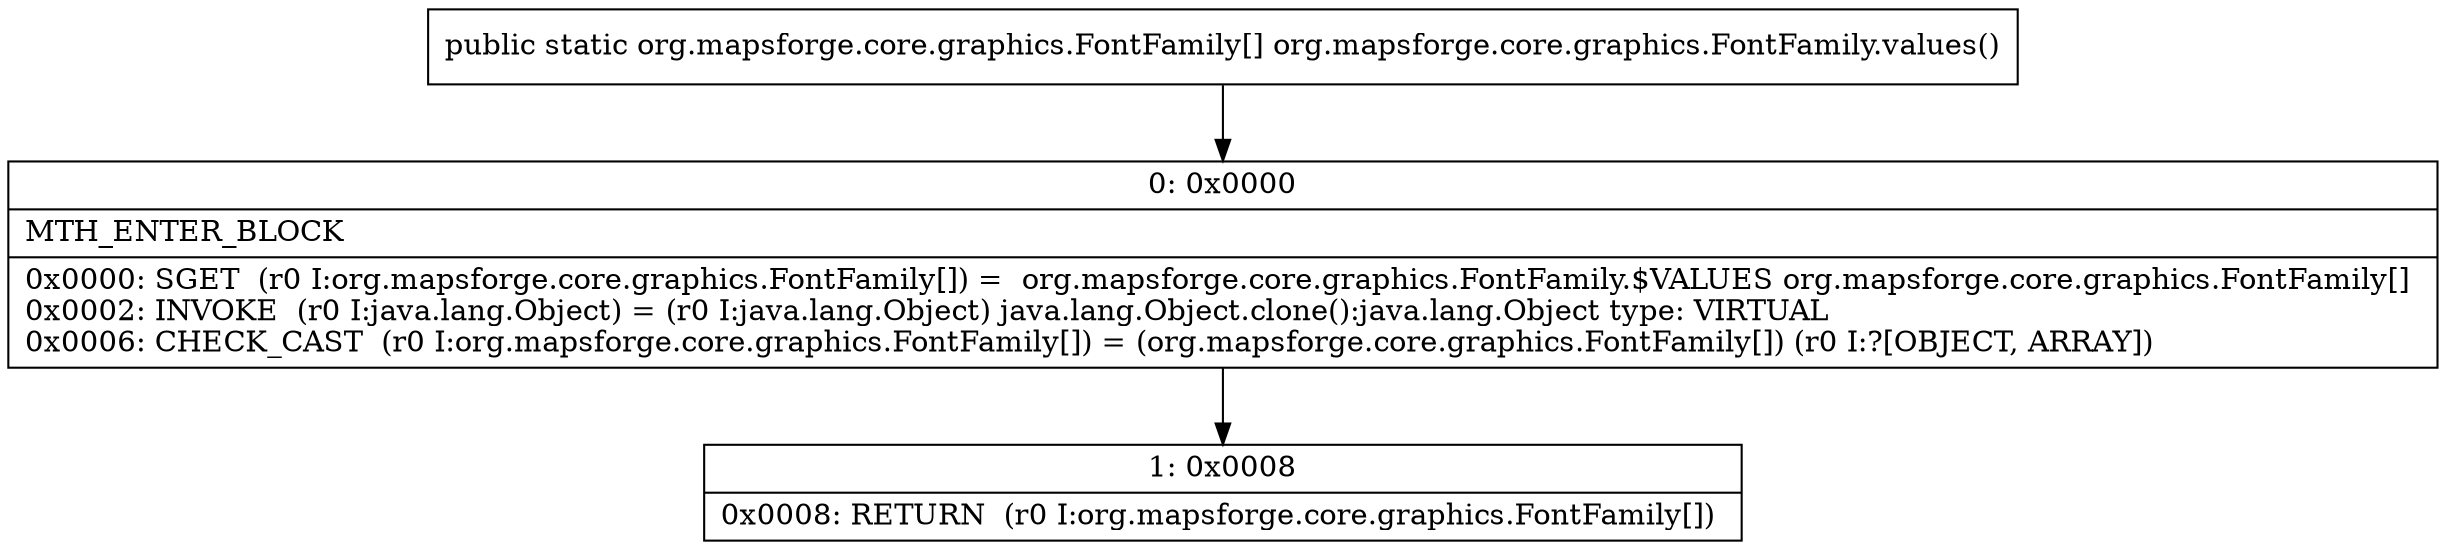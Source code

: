 digraph "CFG fororg.mapsforge.core.graphics.FontFamily.values()[Lorg\/mapsforge\/core\/graphics\/FontFamily;" {
Node_0 [shape=record,label="{0\:\ 0x0000|MTH_ENTER_BLOCK\l|0x0000: SGET  (r0 I:org.mapsforge.core.graphics.FontFamily[]) =  org.mapsforge.core.graphics.FontFamily.$VALUES org.mapsforge.core.graphics.FontFamily[] \l0x0002: INVOKE  (r0 I:java.lang.Object) = (r0 I:java.lang.Object) java.lang.Object.clone():java.lang.Object type: VIRTUAL \l0x0006: CHECK_CAST  (r0 I:org.mapsforge.core.graphics.FontFamily[]) = (org.mapsforge.core.graphics.FontFamily[]) (r0 I:?[OBJECT, ARRAY]) \l}"];
Node_1 [shape=record,label="{1\:\ 0x0008|0x0008: RETURN  (r0 I:org.mapsforge.core.graphics.FontFamily[]) \l}"];
MethodNode[shape=record,label="{public static org.mapsforge.core.graphics.FontFamily[] org.mapsforge.core.graphics.FontFamily.values() }"];
MethodNode -> Node_0;
Node_0 -> Node_1;
}

